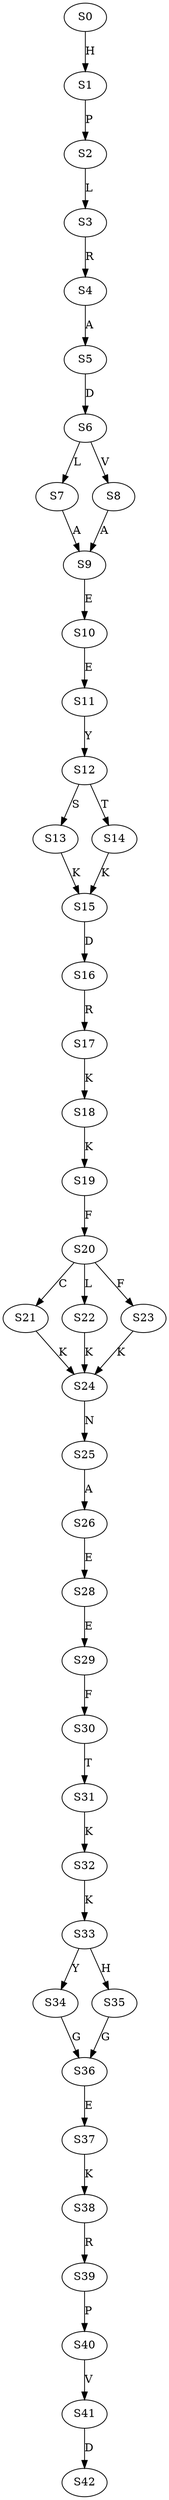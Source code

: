 strict digraph  {
	S0 -> S1 [ label = H ];
	S1 -> S2 [ label = P ];
	S2 -> S3 [ label = L ];
	S3 -> S4 [ label = R ];
	S4 -> S5 [ label = A ];
	S5 -> S6 [ label = D ];
	S6 -> S7 [ label = L ];
	S6 -> S8 [ label = V ];
	S7 -> S9 [ label = A ];
	S8 -> S9 [ label = A ];
	S9 -> S10 [ label = E ];
	S10 -> S11 [ label = E ];
	S11 -> S12 [ label = Y ];
	S12 -> S13 [ label = S ];
	S12 -> S14 [ label = T ];
	S13 -> S15 [ label = K ];
	S14 -> S15 [ label = K ];
	S15 -> S16 [ label = D ];
	S16 -> S17 [ label = R ];
	S17 -> S18 [ label = K ];
	S18 -> S19 [ label = K ];
	S19 -> S20 [ label = F ];
	S20 -> S21 [ label = C ];
	S20 -> S22 [ label = L ];
	S20 -> S23 [ label = F ];
	S21 -> S24 [ label = K ];
	S22 -> S24 [ label = K ];
	S23 -> S24 [ label = K ];
	S24 -> S25 [ label = N ];
	S25 -> S26 [ label = A ];
	S26 -> S28 [ label = E ];
	S28 -> S29 [ label = E ];
	S29 -> S30 [ label = F ];
	S30 -> S31 [ label = T ];
	S31 -> S32 [ label = K ];
	S32 -> S33 [ label = K ];
	S33 -> S34 [ label = Y ];
	S33 -> S35 [ label = H ];
	S34 -> S36 [ label = G ];
	S35 -> S36 [ label = G ];
	S36 -> S37 [ label = E ];
	S37 -> S38 [ label = K ];
	S38 -> S39 [ label = R ];
	S39 -> S40 [ label = P ];
	S40 -> S41 [ label = V ];
	S41 -> S42 [ label = D ];
}
